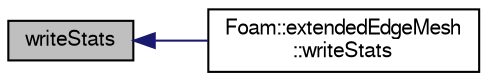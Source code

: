 digraph "writeStats"
{
  bgcolor="transparent";
  edge [fontname="FreeSans",fontsize="10",labelfontname="FreeSans",labelfontsize="10"];
  node [fontname="FreeSans",fontsize="10",shape=record];
  rankdir="LR";
  Node1402 [label="writeStats",height=0.2,width=0.4,color="black", fillcolor="grey75", style="filled", fontcolor="black"];
  Node1402 -> Node1403 [dir="back",color="midnightblue",fontsize="10",style="solid",fontname="FreeSans"];
  Node1403 [label="Foam::extendedEdgeMesh\l::writeStats",height=0.2,width=0.4,color="black",URL="$a21786.html#abcdb99a5c0073642de36f2a8b03e92c2",tooltip="Dump some information. "];
}
